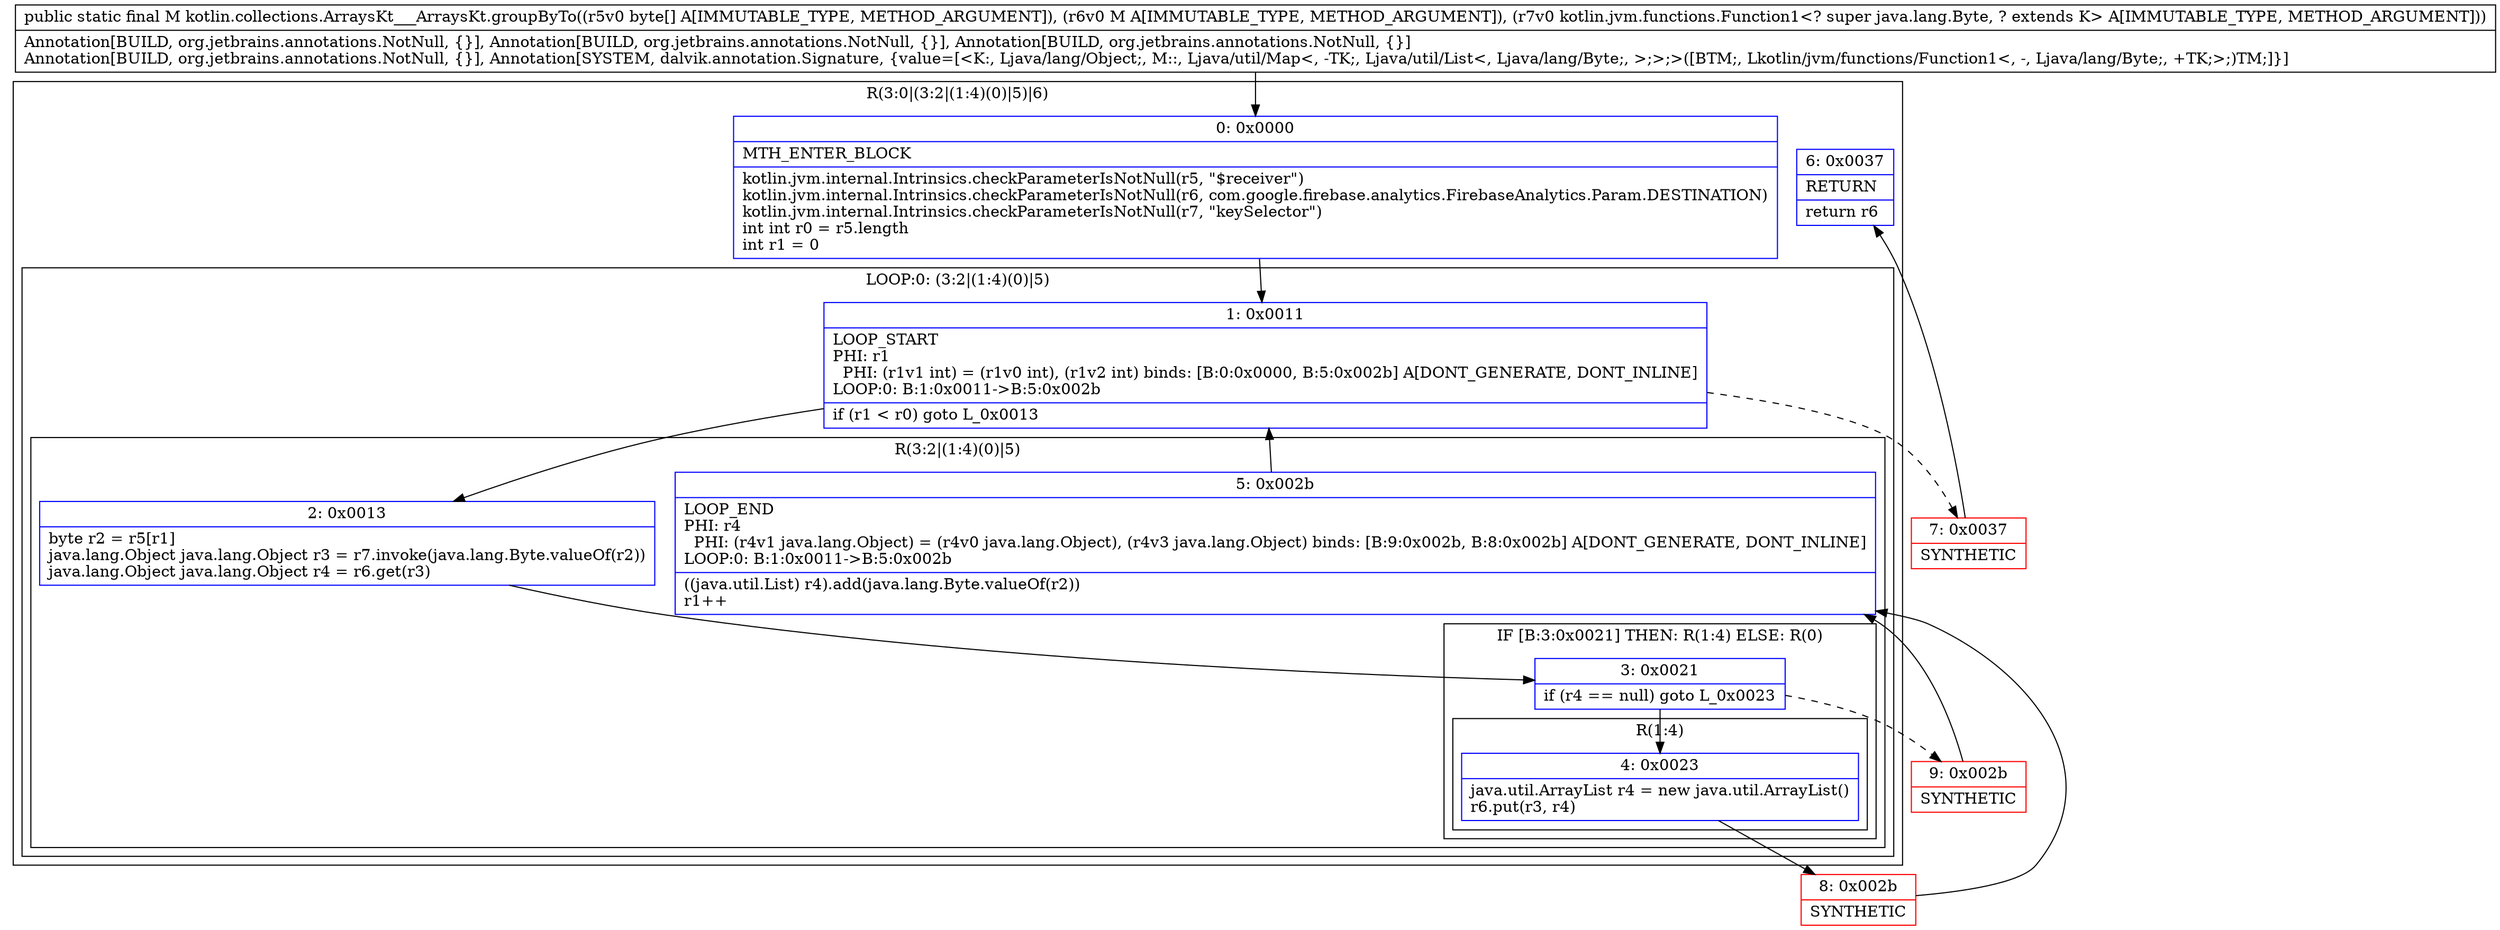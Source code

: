 digraph "CFG forkotlin.collections.ArraysKt___ArraysKt.groupByTo([BLjava\/util\/Map;Lkotlin\/jvm\/functions\/Function1;)Ljava\/util\/Map;" {
subgraph cluster_Region_368140305 {
label = "R(3:0|(3:2|(1:4)(0)|5)|6)";
node [shape=record,color=blue];
Node_0 [shape=record,label="{0\:\ 0x0000|MTH_ENTER_BLOCK\l|kotlin.jvm.internal.Intrinsics.checkParameterIsNotNull(r5, \"$receiver\")\lkotlin.jvm.internal.Intrinsics.checkParameterIsNotNull(r6, com.google.firebase.analytics.FirebaseAnalytics.Param.DESTINATION)\lkotlin.jvm.internal.Intrinsics.checkParameterIsNotNull(r7, \"keySelector\")\lint int r0 = r5.length\lint r1 = 0\l}"];
subgraph cluster_LoopRegion_850037120 {
label = "LOOP:0: (3:2|(1:4)(0)|5)";
node [shape=record,color=blue];
Node_1 [shape=record,label="{1\:\ 0x0011|LOOP_START\lPHI: r1 \l  PHI: (r1v1 int) = (r1v0 int), (r1v2 int) binds: [B:0:0x0000, B:5:0x002b] A[DONT_GENERATE, DONT_INLINE]\lLOOP:0: B:1:0x0011\-\>B:5:0x002b\l|if (r1 \< r0) goto L_0x0013\l}"];
subgraph cluster_Region_826607621 {
label = "R(3:2|(1:4)(0)|5)";
node [shape=record,color=blue];
Node_2 [shape=record,label="{2\:\ 0x0013|byte r2 = r5[r1]\ljava.lang.Object java.lang.Object r3 = r7.invoke(java.lang.Byte.valueOf(r2))\ljava.lang.Object java.lang.Object r4 = r6.get(r3)\l}"];
subgraph cluster_IfRegion_436107965 {
label = "IF [B:3:0x0021] THEN: R(1:4) ELSE: R(0)";
node [shape=record,color=blue];
Node_3 [shape=record,label="{3\:\ 0x0021|if (r4 == null) goto L_0x0023\l}"];
subgraph cluster_Region_113614664 {
label = "R(1:4)";
node [shape=record,color=blue];
Node_4 [shape=record,label="{4\:\ 0x0023|java.util.ArrayList r4 = new java.util.ArrayList()\lr6.put(r3, r4)\l}"];
}
subgraph cluster_Region_1968863430 {
label = "R(0)";
node [shape=record,color=blue];
}
}
Node_5 [shape=record,label="{5\:\ 0x002b|LOOP_END\lPHI: r4 \l  PHI: (r4v1 java.lang.Object) = (r4v0 java.lang.Object), (r4v3 java.lang.Object) binds: [B:9:0x002b, B:8:0x002b] A[DONT_GENERATE, DONT_INLINE]\lLOOP:0: B:1:0x0011\-\>B:5:0x002b\l|((java.util.List) r4).add(java.lang.Byte.valueOf(r2))\lr1++\l}"];
}
}
Node_6 [shape=record,label="{6\:\ 0x0037|RETURN\l|return r6\l}"];
}
Node_7 [shape=record,color=red,label="{7\:\ 0x0037|SYNTHETIC\l}"];
Node_8 [shape=record,color=red,label="{8\:\ 0x002b|SYNTHETIC\l}"];
Node_9 [shape=record,color=red,label="{9\:\ 0x002b|SYNTHETIC\l}"];
MethodNode[shape=record,label="{public static final M kotlin.collections.ArraysKt___ArraysKt.groupByTo((r5v0 byte[] A[IMMUTABLE_TYPE, METHOD_ARGUMENT]), (r6v0 M A[IMMUTABLE_TYPE, METHOD_ARGUMENT]), (r7v0 kotlin.jvm.functions.Function1\<? super java.lang.Byte, ? extends K\> A[IMMUTABLE_TYPE, METHOD_ARGUMENT]))  | Annotation[BUILD, org.jetbrains.annotations.NotNull, \{\}], Annotation[BUILD, org.jetbrains.annotations.NotNull, \{\}], Annotation[BUILD, org.jetbrains.annotations.NotNull, \{\}]\lAnnotation[BUILD, org.jetbrains.annotations.NotNull, \{\}], Annotation[SYSTEM, dalvik.annotation.Signature, \{value=[\<K:, Ljava\/lang\/Object;, M::, Ljava\/util\/Map\<, \-TK;, Ljava\/util\/List\<, Ljava\/lang\/Byte;, \>;\>;\>([BTM;, Lkotlin\/jvm\/functions\/Function1\<, \-, Ljava\/lang\/Byte;, +TK;\>;)TM;]\}]\l}"];
MethodNode -> Node_0;
Node_0 -> Node_1;
Node_1 -> Node_2;
Node_1 -> Node_7[style=dashed];
Node_2 -> Node_3;
Node_3 -> Node_4;
Node_3 -> Node_9[style=dashed];
Node_4 -> Node_8;
Node_5 -> Node_1;
Node_7 -> Node_6;
Node_8 -> Node_5;
Node_9 -> Node_5;
}


